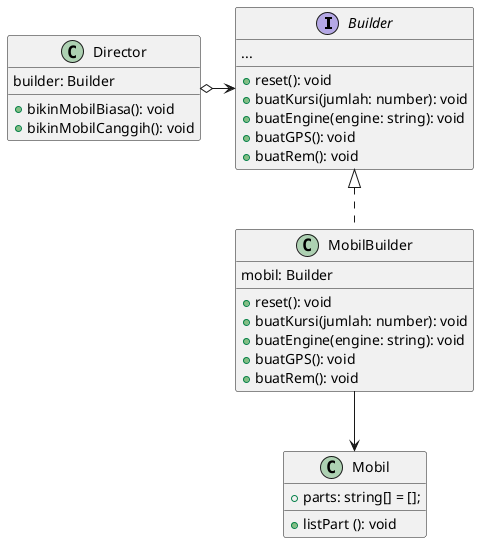 @startuml Builder

interface Builder {
  ...
  + reset(): void
  + buatKursi(jumlah: number): void
  + buatEngine(engine: string): void
  + buatGPS(): void
  + buatRem(): void
}

class MobilBuilder implements Builder{
  mobil: Builder
  + reset(): void
  + buatKursi(jumlah: number): void
  + buatEngine(engine: string): void
  + buatGPS(): void
  + buatRem(): void
}

MobilBuilder --> Mobil

class Mobil {
  + parts: string[] = [];
  + listPart (): void
}

class Director {
  builder: Builder
  + bikinMobilBiasa(): void
  + bikinMobilCanggih(): void
}

Director o-> Builder

@enduml
